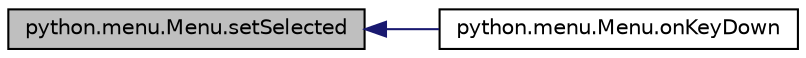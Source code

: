 digraph G
{
  edge [fontname="Helvetica",fontsize="10",labelfontname="Helvetica",labelfontsize="10"];
  node [fontname="Helvetica",fontsize="10",shape=record];
  rankdir="LR";
  Node1 [label="python.menu.Menu.setSelected",height=0.2,width=0.4,color="black", fillcolor="grey75", style="filled" fontcolor="black"];
  Node1 -> Node2 [dir="back",color="midnightblue",fontsize="10",style="solid",fontname="Helvetica"];
  Node2 [label="python.menu.Menu.onKeyDown",height=0.2,width=0.4,color="black", fillcolor="white", style="filled",URL="$classpython_1_1menu_1_1_menu.html#a9011fd17cc68bdd567efb457c5f6997f"];
}
